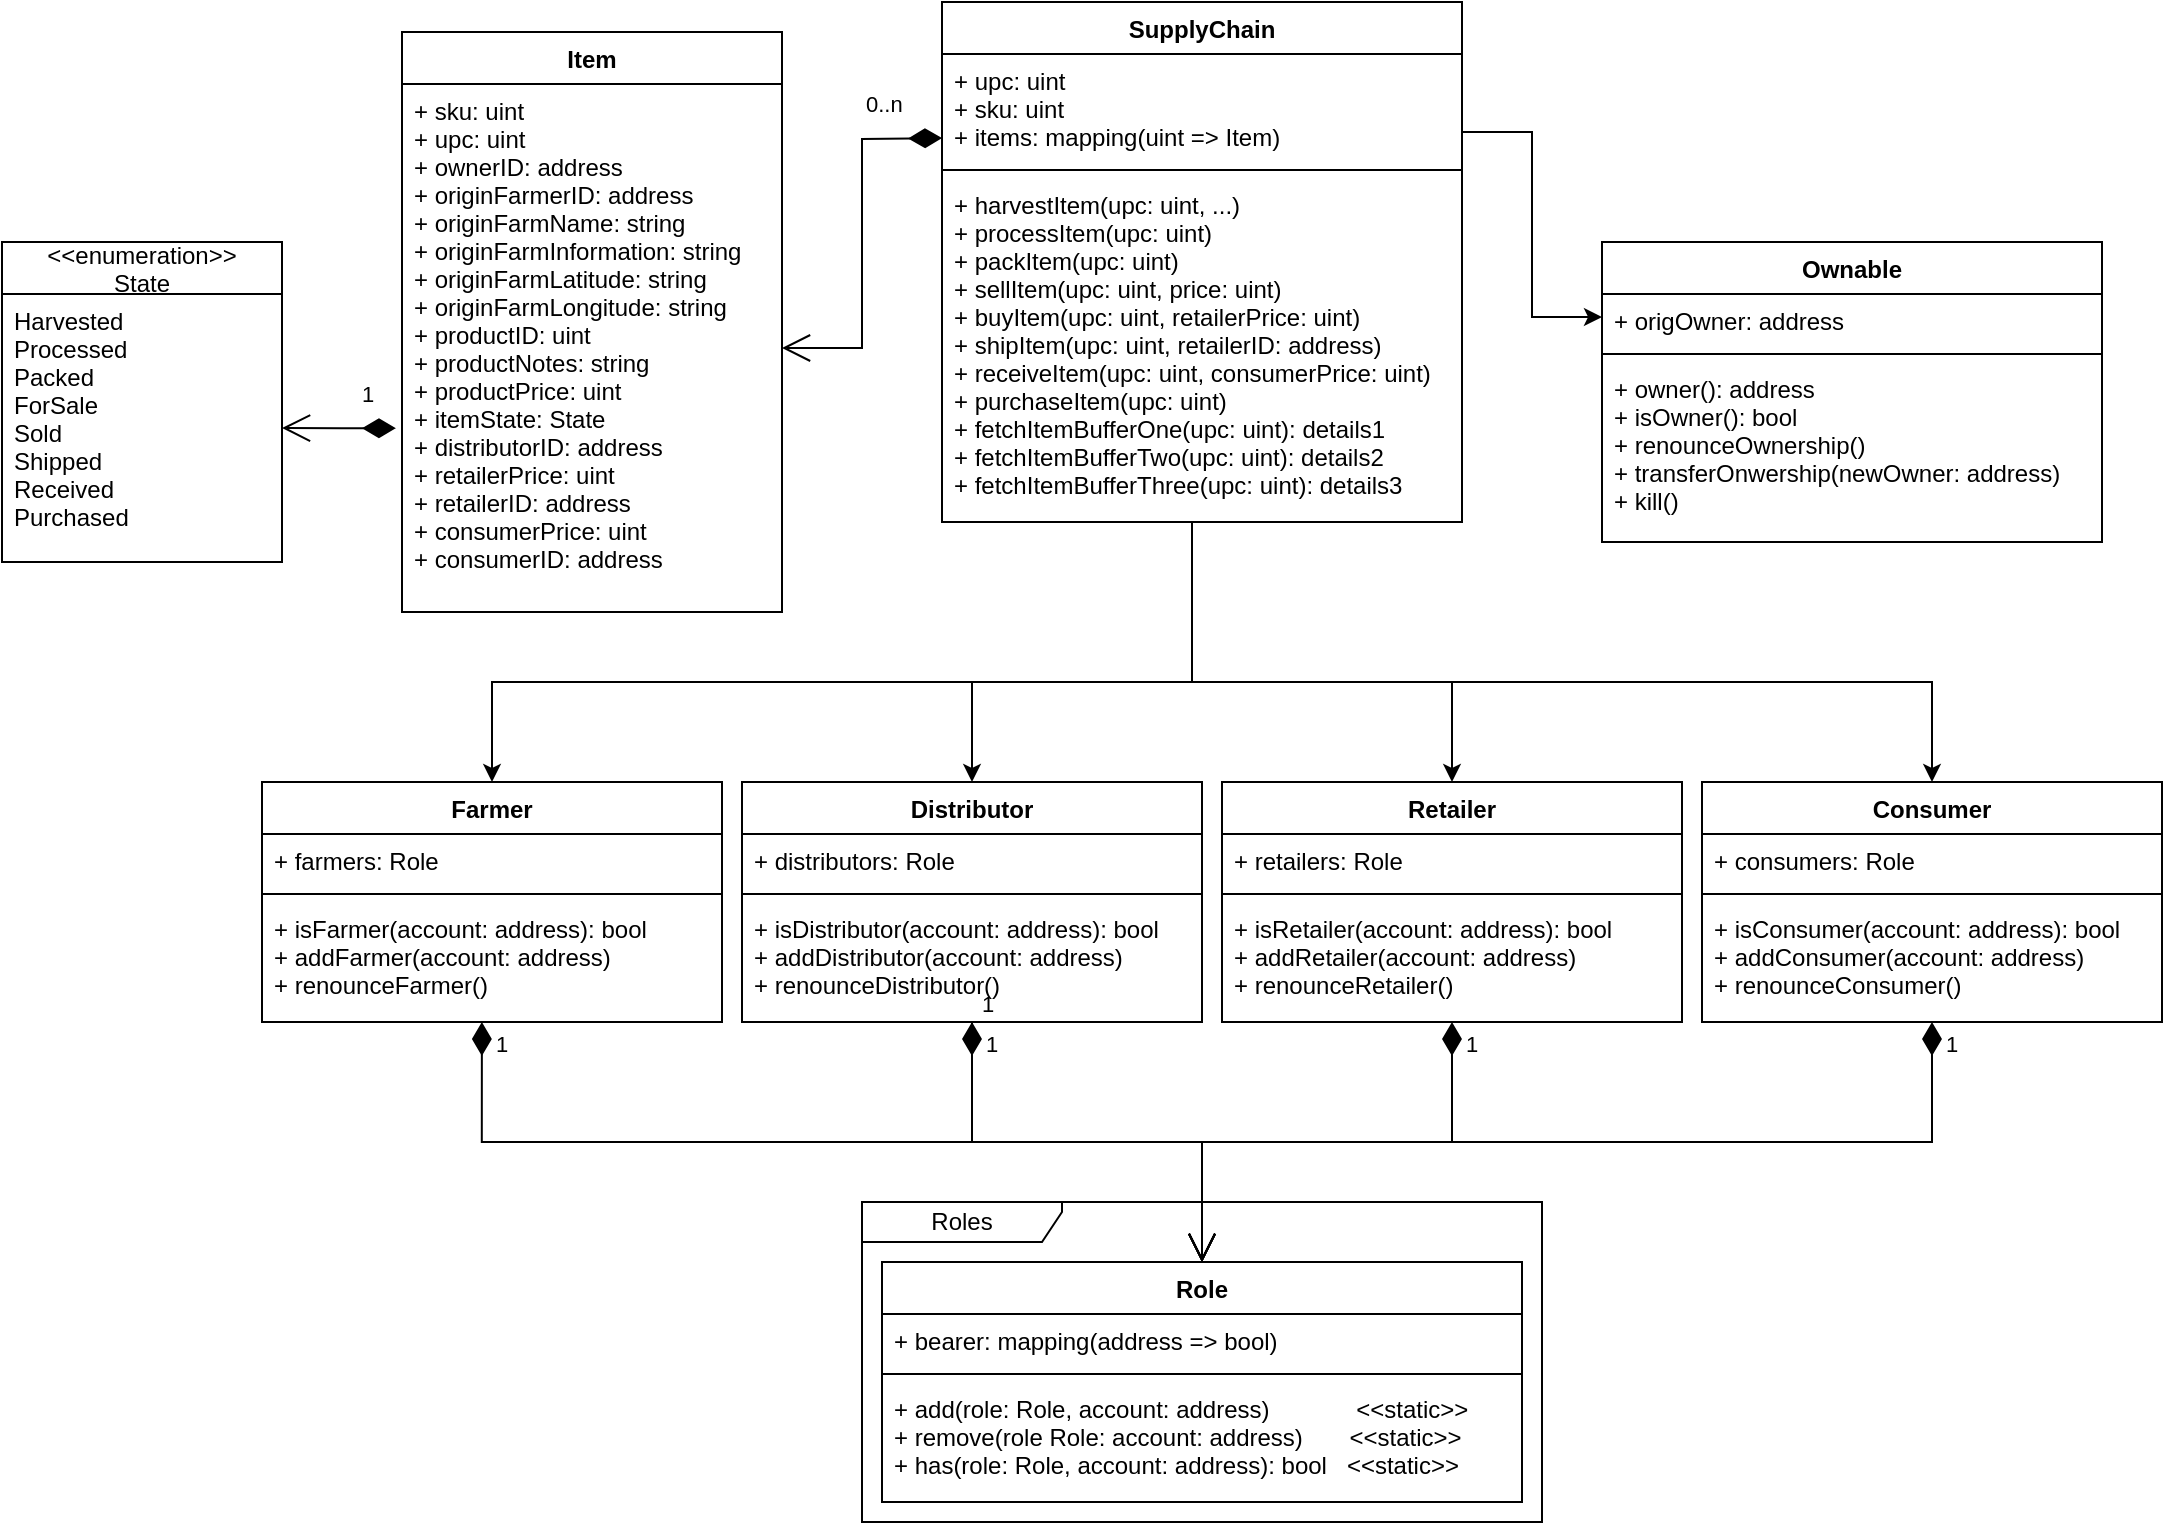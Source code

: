<mxfile version="15.8.6" type="device"><diagram name="Page-1" id="0783ab3e-0a74-02c8-0abd-f7b4e66b4bec"><mxGraphModel dx="1422" dy="752" grid="1" gridSize="10" guides="1" tooltips="1" connect="1" arrows="1" fold="1" page="1" pageScale="1" pageWidth="850" pageHeight="1100" background="none" math="0" shadow="0"><root><mxCell id="0"/><mxCell id="1" parent="0"/><mxCell id="DlT9z5k3GYsCIGhqba7K-184" value="Roles" style="shape=umlFrame;whiteSpace=wrap;html=1;width=100;height=20;" vertex="1" parent="1"><mxGeometry x="560" y="740" width="340" height="160" as="geometry"/></mxCell><mxCell id="DlT9z5k3GYsCIGhqba7K-171" style="edgeStyle=orthogonalEdgeStyle;rounded=0;orthogonalLoop=1;jettySize=auto;html=1;exitX=0.5;exitY=1;exitDx=0;exitDy=0;entryX=0.5;entryY=0;entryDx=0;entryDy=0;" edge="1" parent="1" source="DlT9z5k3GYsCIGhqba7K-146" target="DlT9z5k3GYsCIGhqba7K-154"><mxGeometry relative="1" as="geometry"><Array as="points"><mxPoint x="725" y="480"/><mxPoint x="375" y="480"/></Array></mxGeometry></mxCell><mxCell id="DlT9z5k3GYsCIGhqba7K-172" style="edgeStyle=orthogonalEdgeStyle;rounded=0;orthogonalLoop=1;jettySize=auto;html=1;exitX=0.5;exitY=1;exitDx=0;exitDy=0;entryX=0.5;entryY=0;entryDx=0;entryDy=0;" edge="1" parent="1" source="DlT9z5k3GYsCIGhqba7K-146" target="DlT9z5k3GYsCIGhqba7K-158"><mxGeometry relative="1" as="geometry"><Array as="points"><mxPoint x="725" y="480"/><mxPoint x="615" y="480"/></Array></mxGeometry></mxCell><mxCell id="DlT9z5k3GYsCIGhqba7K-173" style="edgeStyle=orthogonalEdgeStyle;rounded=0;orthogonalLoop=1;jettySize=auto;html=1;exitX=0.5;exitY=1;exitDx=0;exitDy=0;entryX=0.5;entryY=0;entryDx=0;entryDy=0;" edge="1" parent="1" source="DlT9z5k3GYsCIGhqba7K-146" target="DlT9z5k3GYsCIGhqba7K-162"><mxGeometry relative="1" as="geometry"><Array as="points"><mxPoint x="725" y="480"/><mxPoint x="855" y="480"/></Array></mxGeometry></mxCell><mxCell id="DlT9z5k3GYsCIGhqba7K-175" style="edgeStyle=orthogonalEdgeStyle;rounded=0;orthogonalLoop=1;jettySize=auto;html=1;exitX=1;exitY=0.25;exitDx=0;exitDy=0;entryX=0;entryY=0.25;entryDx=0;entryDy=0;" edge="1" parent="1" source="DlT9z5k3GYsCIGhqba7K-146" target="DlT9z5k3GYsCIGhqba7K-150"><mxGeometry relative="1" as="geometry"/></mxCell><mxCell id="DlT9z5k3GYsCIGhqba7K-176" style="edgeStyle=orthogonalEdgeStyle;rounded=0;orthogonalLoop=1;jettySize=auto;html=1;exitX=0.5;exitY=1;exitDx=0;exitDy=0;entryX=0.5;entryY=0;entryDx=0;entryDy=0;" edge="1" parent="1" source="DlT9z5k3GYsCIGhqba7K-146" target="DlT9z5k3GYsCIGhqba7K-166"><mxGeometry relative="1" as="geometry"><Array as="points"><mxPoint x="725" y="480"/><mxPoint x="1095" y="480"/></Array></mxGeometry></mxCell><mxCell id="DlT9z5k3GYsCIGhqba7K-146" value="SupplyChain" style="swimlane;fontStyle=1;align=center;verticalAlign=top;childLayout=stackLayout;horizontal=1;startSize=26;horizontalStack=0;resizeParent=1;resizeParentMax=0;resizeLast=0;collapsible=1;marginBottom=0;" vertex="1" parent="1"><mxGeometry x="600" y="140" width="260" height="260" as="geometry"/></mxCell><mxCell id="DlT9z5k3GYsCIGhqba7K-147" value="+ upc: uint&#xA;+ sku: uint&#xA;+ items: mapping(uint =&gt; Item)&#xA;" style="text;strokeColor=none;fillColor=none;align=left;verticalAlign=top;spacingLeft=4;spacingRight=4;overflow=hidden;rotatable=0;points=[[0,0.5],[1,0.5]];portConstraint=eastwest;" vertex="1" parent="DlT9z5k3GYsCIGhqba7K-146"><mxGeometry y="26" width="260" height="54" as="geometry"/></mxCell><mxCell id="DlT9z5k3GYsCIGhqba7K-148" value="" style="line;strokeWidth=1;fillColor=none;align=left;verticalAlign=middle;spacingTop=-1;spacingLeft=3;spacingRight=3;rotatable=0;labelPosition=right;points=[];portConstraint=eastwest;" vertex="1" parent="DlT9z5k3GYsCIGhqba7K-146"><mxGeometry y="80" width="260" height="8" as="geometry"/></mxCell><mxCell id="DlT9z5k3GYsCIGhqba7K-149" value="+ harvestItem(upc: uint, ...)&#xA;+ processItem(upc: uint)&#xA;+ packItem(upc: uint)&#xA;+ sellItem(upc: uint, price: uint)&#xA;+ buyItem(upc: uint, retailerPrice: uint)&#xA;+ shipItem(upc: uint, retailerID: address)&#xA;+ receiveItem(upc: uint, consumerPrice: uint)&#xA;+ purchaseItem(upc: uint)&#xA;+ fetchItemBufferOne(upc: uint): details1&#xA;+ fetchItemBufferTwo(upc: uint): details2&#xA;+ fetchItemBufferThree(upc: uint): details3&#xA;" style="text;strokeColor=none;fillColor=none;align=left;verticalAlign=top;spacingLeft=4;spacingRight=4;overflow=hidden;rotatable=0;points=[[0,0.5],[1,0.5]];portConstraint=eastwest;" vertex="1" parent="DlT9z5k3GYsCIGhqba7K-146"><mxGeometry y="88" width="260" height="172" as="geometry"/></mxCell><mxCell id="DlT9z5k3GYsCIGhqba7K-150" value="Ownable" style="swimlane;fontStyle=1;align=center;verticalAlign=top;childLayout=stackLayout;horizontal=1;startSize=26;horizontalStack=0;resizeParent=1;resizeParentMax=0;resizeLast=0;collapsible=1;marginBottom=0;" vertex="1" parent="1"><mxGeometry x="930" y="260" width="250" height="150" as="geometry"/></mxCell><mxCell id="DlT9z5k3GYsCIGhqba7K-151" value="+ origOwner: address" style="text;strokeColor=none;fillColor=none;align=left;verticalAlign=top;spacingLeft=4;spacingRight=4;overflow=hidden;rotatable=0;points=[[0,0.5],[1,0.5]];portConstraint=eastwest;" vertex="1" parent="DlT9z5k3GYsCIGhqba7K-150"><mxGeometry y="26" width="250" height="26" as="geometry"/></mxCell><mxCell id="DlT9z5k3GYsCIGhqba7K-152" value="" style="line;strokeWidth=1;fillColor=none;align=left;verticalAlign=middle;spacingTop=-1;spacingLeft=3;spacingRight=3;rotatable=0;labelPosition=right;points=[];portConstraint=eastwest;" vertex="1" parent="DlT9z5k3GYsCIGhqba7K-150"><mxGeometry y="52" width="250" height="8" as="geometry"/></mxCell><mxCell id="DlT9z5k3GYsCIGhqba7K-153" value="+ owner(): address&#xA;+ isOwner(): bool&#xA;+ renounceOwnership()&#xA;+ transferOnwership(newOwner: address)&#xA;+ kill()&#xA;" style="text;strokeColor=none;fillColor=none;align=left;verticalAlign=top;spacingLeft=4;spacingRight=4;overflow=hidden;rotatable=0;points=[[0,0.5],[1,0.5]];portConstraint=eastwest;" vertex="1" parent="DlT9z5k3GYsCIGhqba7K-150"><mxGeometry y="60" width="250" height="90" as="geometry"/></mxCell><mxCell id="DlT9z5k3GYsCIGhqba7K-154" value="Farmer" style="swimlane;fontStyle=1;align=center;verticalAlign=top;childLayout=stackLayout;horizontal=1;startSize=26;horizontalStack=0;resizeParent=1;resizeParentMax=0;resizeLast=0;collapsible=1;marginBottom=0;" vertex="1" parent="1"><mxGeometry x="260" y="530" width="230" height="120" as="geometry"/></mxCell><mxCell id="DlT9z5k3GYsCIGhqba7K-155" value="+ farmers: Role" style="text;strokeColor=none;fillColor=none;align=left;verticalAlign=top;spacingLeft=4;spacingRight=4;overflow=hidden;rotatable=0;points=[[0,0.5],[1,0.5]];portConstraint=eastwest;" vertex="1" parent="DlT9z5k3GYsCIGhqba7K-154"><mxGeometry y="26" width="230" height="26" as="geometry"/></mxCell><mxCell id="DlT9z5k3GYsCIGhqba7K-156" value="" style="line;strokeWidth=1;fillColor=none;align=left;verticalAlign=middle;spacingTop=-1;spacingLeft=3;spacingRight=3;rotatable=0;labelPosition=right;points=[];portConstraint=eastwest;" vertex="1" parent="DlT9z5k3GYsCIGhqba7K-154"><mxGeometry y="52" width="230" height="8" as="geometry"/></mxCell><mxCell id="DlT9z5k3GYsCIGhqba7K-157" value="+ isFarmer(account: address): bool&#xA;+ addFarmer(account: address)&#xA;+ renounceFarmer()&#xA;" style="text;strokeColor=none;fillColor=none;align=left;verticalAlign=top;spacingLeft=4;spacingRight=4;overflow=hidden;rotatable=0;points=[[0,0.5],[1,0.5]];portConstraint=eastwest;" vertex="1" parent="DlT9z5k3GYsCIGhqba7K-154"><mxGeometry y="60" width="230" height="60" as="geometry"/></mxCell><mxCell id="DlT9z5k3GYsCIGhqba7K-162" value="Retailer" style="swimlane;fontStyle=1;align=center;verticalAlign=top;childLayout=stackLayout;horizontal=1;startSize=26;horizontalStack=0;resizeParent=1;resizeParentMax=0;resizeLast=0;collapsible=1;marginBottom=0;" vertex="1" parent="1"><mxGeometry x="740" y="530" width="230" height="120" as="geometry"/></mxCell><mxCell id="DlT9z5k3GYsCIGhqba7K-163" value="+ retailers: Role" style="text;strokeColor=none;fillColor=none;align=left;verticalAlign=top;spacingLeft=4;spacingRight=4;overflow=hidden;rotatable=0;points=[[0,0.5],[1,0.5]];portConstraint=eastwest;" vertex="1" parent="DlT9z5k3GYsCIGhqba7K-162"><mxGeometry y="26" width="230" height="26" as="geometry"/></mxCell><mxCell id="DlT9z5k3GYsCIGhqba7K-164" value="" style="line;strokeWidth=1;fillColor=none;align=left;verticalAlign=middle;spacingTop=-1;spacingLeft=3;spacingRight=3;rotatable=0;labelPosition=right;points=[];portConstraint=eastwest;" vertex="1" parent="DlT9z5k3GYsCIGhqba7K-162"><mxGeometry y="52" width="230" height="8" as="geometry"/></mxCell><mxCell id="DlT9z5k3GYsCIGhqba7K-165" value="+ isRetailer(account: address): bool&#xA;+ addRetailer(account: address)&#xA;+ renounceRetailer()&#xA;&#xA;&#xA;&#xA;&#xA;" style="text;strokeColor=none;fillColor=none;align=left;verticalAlign=top;spacingLeft=4;spacingRight=4;overflow=hidden;rotatable=0;points=[[0,0.5],[1,0.5]];portConstraint=eastwest;" vertex="1" parent="DlT9z5k3GYsCIGhqba7K-162"><mxGeometry y="60" width="230" height="60" as="geometry"/></mxCell><mxCell id="DlT9z5k3GYsCIGhqba7K-166" value="Consumer" style="swimlane;fontStyle=1;align=center;verticalAlign=top;childLayout=stackLayout;horizontal=1;startSize=26;horizontalStack=0;resizeParent=1;resizeParentMax=0;resizeLast=0;collapsible=1;marginBottom=0;" vertex="1" parent="1"><mxGeometry x="980" y="530" width="230" height="120" as="geometry"/></mxCell><mxCell id="DlT9z5k3GYsCIGhqba7K-167" value="+ consumers: Role" style="text;strokeColor=none;fillColor=none;align=left;verticalAlign=top;spacingLeft=4;spacingRight=4;overflow=hidden;rotatable=0;points=[[0,0.5],[1,0.5]];portConstraint=eastwest;" vertex="1" parent="DlT9z5k3GYsCIGhqba7K-166"><mxGeometry y="26" width="230" height="26" as="geometry"/></mxCell><mxCell id="DlT9z5k3GYsCIGhqba7K-168" value="" style="line;strokeWidth=1;fillColor=none;align=left;verticalAlign=middle;spacingTop=-1;spacingLeft=3;spacingRight=3;rotatable=0;labelPosition=right;points=[];portConstraint=eastwest;" vertex="1" parent="DlT9z5k3GYsCIGhqba7K-166"><mxGeometry y="52" width="230" height="8" as="geometry"/></mxCell><mxCell id="DlT9z5k3GYsCIGhqba7K-169" value="+ isConsumer(account: address): bool&#xA;+ addConsumer(account: address)&#xA;+ renounceConsumer()&#xA;&#xA;&#xA;&#xA;&#xA;" style="text;strokeColor=none;fillColor=none;align=left;verticalAlign=top;spacingLeft=4;spacingRight=4;overflow=hidden;rotatable=0;points=[[0,0.5],[1,0.5]];portConstraint=eastwest;" vertex="1" parent="DlT9z5k3GYsCIGhqba7K-166"><mxGeometry y="60" width="230" height="60" as="geometry"/></mxCell><mxCell id="DlT9z5k3GYsCIGhqba7K-180" value="1" style="endArrow=open;html=1;endSize=12;startArrow=none;startSize=14;startFill=1;edgeStyle=orthogonalEdgeStyle;align=left;verticalAlign=bottom;rounded=0;exitX=0.5;exitY=1;exitDx=0;exitDy=0;entryX=0.5;entryY=0;entryDx=0;entryDy=0;" edge="1" parent="1" source="DlT9z5k3GYsCIGhqba7K-158" target="DlT9z5k3GYsCIGhqba7K-185"><mxGeometry x="-1" y="3" relative="1" as="geometry"><mxPoint x="420" y="650" as="sourcePoint"/><mxPoint x="660" y="740" as="targetPoint"/></mxGeometry></mxCell><mxCell id="DlT9z5k3GYsCIGhqba7K-181" value="1" style="endArrow=open;html=1;endSize=12;startArrow=diamondThin;startSize=14;startFill=1;edgeStyle=orthogonalEdgeStyle;align=left;verticalAlign=bottom;rounded=0;exitX=0.5;exitY=1;exitDx=0;exitDy=0;" edge="1" parent="1" source="DlT9z5k3GYsCIGhqba7K-158" target="DlT9z5k3GYsCIGhqba7K-185"><mxGeometry x="-0.83" y="5" relative="1" as="geometry"><mxPoint x="420" y="650" as="sourcePoint"/><mxPoint x="660" y="740" as="targetPoint"/><mxPoint as="offset"/></mxGeometry></mxCell><mxCell id="DlT9z5k3GYsCIGhqba7K-182" value="1" style="endArrow=open;html=1;endSize=12;startArrow=diamondThin;startSize=14;startFill=1;edgeStyle=orthogonalEdgeStyle;align=left;verticalAlign=bottom;rounded=0;exitX=0.5;exitY=1;exitDx=0;exitDy=0;entryX=0.5;entryY=0;entryDx=0;entryDy=0;" edge="1" parent="1" source="DlT9z5k3GYsCIGhqba7K-162" target="DlT9z5k3GYsCIGhqba7K-185"><mxGeometry x="-0.837" y="5" relative="1" as="geometry"><mxPoint x="420" y="650" as="sourcePoint"/><mxPoint x="660" y="850" as="targetPoint"/><mxPoint as="offset"/></mxGeometry></mxCell><mxCell id="DlT9z5k3GYsCIGhqba7K-183" value="1" style="endArrow=open;html=1;endSize=12;startArrow=diamondThin;startSize=14;startFill=1;edgeStyle=orthogonalEdgeStyle;align=left;verticalAlign=bottom;rounded=0;exitX=0.5;exitY=1;exitDx=0;exitDy=0;entryX=0.5;entryY=0;entryDx=0;entryDy=0;" edge="1" parent="1" source="DlT9z5k3GYsCIGhqba7K-166" target="DlT9z5k3GYsCIGhqba7K-185"><mxGeometry x="-0.917" y="5" relative="1" as="geometry"><mxPoint x="420" y="650" as="sourcePoint"/><mxPoint x="660" y="850" as="targetPoint"/><mxPoint as="offset"/></mxGeometry></mxCell><mxCell id="DlT9z5k3GYsCIGhqba7K-185" value="Role" style="swimlane;fontStyle=1;align=center;verticalAlign=top;childLayout=stackLayout;horizontal=1;startSize=26;horizontalStack=0;resizeParent=1;resizeParentMax=0;resizeLast=0;collapsible=1;marginBottom=0;" vertex="1" parent="1"><mxGeometry x="570" y="770" width="320" height="120" as="geometry"/></mxCell><mxCell id="DlT9z5k3GYsCIGhqba7K-186" value="+ bearer: mapping(address =&gt; bool)" style="text;strokeColor=none;fillColor=none;align=left;verticalAlign=top;spacingLeft=4;spacingRight=4;overflow=hidden;rotatable=0;points=[[0,0.5],[1,0.5]];portConstraint=eastwest;" vertex="1" parent="DlT9z5k3GYsCIGhqba7K-185"><mxGeometry y="26" width="320" height="26" as="geometry"/></mxCell><mxCell id="DlT9z5k3GYsCIGhqba7K-187" value="" style="line;strokeWidth=1;fillColor=none;align=left;verticalAlign=middle;spacingTop=-1;spacingLeft=3;spacingRight=3;rotatable=0;labelPosition=right;points=[];portConstraint=eastwest;" vertex="1" parent="DlT9z5k3GYsCIGhqba7K-185"><mxGeometry y="52" width="320" height="8" as="geometry"/></mxCell><mxCell id="DlT9z5k3GYsCIGhqba7K-188" value="+ add(role: Role, account: address)             &lt;&lt;static&gt;&gt;&#xA;+ remove(role Role: account: address)       &lt;&lt;static&gt;&gt;&#xA;+ has(role: Role, account: address): bool   &lt;&lt;static&gt;&gt;&#xA;" style="text;strokeColor=none;fillColor=none;align=left;verticalAlign=top;spacingLeft=4;spacingRight=4;overflow=hidden;rotatable=0;points=[[0,0.5],[1,0.5]];portConstraint=eastwest;" vertex="1" parent="DlT9z5k3GYsCIGhqba7K-185"><mxGeometry y="60" width="320" height="60" as="geometry"/></mxCell><mxCell id="DlT9z5k3GYsCIGhqba7K-158" value="Distributor" style="swimlane;fontStyle=1;align=center;verticalAlign=top;childLayout=stackLayout;horizontal=1;startSize=26;horizontalStack=0;resizeParent=1;resizeParentMax=0;resizeLast=0;collapsible=1;marginBottom=0;" vertex="1" parent="1"><mxGeometry x="500" y="530" width="230" height="120" as="geometry"/></mxCell><mxCell id="DlT9z5k3GYsCIGhqba7K-159" value="+ distributors: Role" style="text;strokeColor=none;fillColor=none;align=left;verticalAlign=top;spacingLeft=4;spacingRight=4;overflow=hidden;rotatable=0;points=[[0,0.5],[1,0.5]];portConstraint=eastwest;" vertex="1" parent="DlT9z5k3GYsCIGhqba7K-158"><mxGeometry y="26" width="230" height="26" as="geometry"/></mxCell><mxCell id="DlT9z5k3GYsCIGhqba7K-160" value="" style="line;strokeWidth=1;fillColor=none;align=left;verticalAlign=middle;spacingTop=-1;spacingLeft=3;spacingRight=3;rotatable=0;labelPosition=right;points=[];portConstraint=eastwest;" vertex="1" parent="DlT9z5k3GYsCIGhqba7K-158"><mxGeometry y="52" width="230" height="8" as="geometry"/></mxCell><mxCell id="DlT9z5k3GYsCIGhqba7K-161" value="+ isDistributor(account: address): bool&#xA;+ addDistributor(account: address)&#xA;+ renounceDistributor()&#xA;&#xA;&#xA;" style="text;strokeColor=none;fillColor=none;align=left;verticalAlign=top;spacingLeft=4;spacingRight=4;overflow=hidden;rotatable=0;points=[[0,0.5],[1,0.5]];portConstraint=eastwest;" vertex="1" parent="DlT9z5k3GYsCIGhqba7K-158"><mxGeometry y="60" width="230" height="60" as="geometry"/></mxCell><mxCell id="DlT9z5k3GYsCIGhqba7K-193" value="1" style="endArrow=open;html=1;endSize=12;startArrow=diamondThin;startSize=14;startFill=1;edgeStyle=orthogonalEdgeStyle;align=left;verticalAlign=bottom;rounded=0;entryX=0.5;entryY=0;entryDx=0;entryDy=0;exitX=0.478;exitY=1;exitDx=0;exitDy=0;exitPerimeter=0;" edge="1" parent="1" source="DlT9z5k3GYsCIGhqba7K-157" target="DlT9z5k3GYsCIGhqba7K-185"><mxGeometry x="-0.917" y="5" relative="1" as="geometry"><mxPoint x="420" y="680" as="sourcePoint"/><mxPoint x="580" y="680" as="targetPoint"/><mxPoint as="offset"/></mxGeometry></mxCell><mxCell id="DlT9z5k3GYsCIGhqba7K-198" value="Item" style="swimlane;fontStyle=1;align=center;verticalAlign=top;childLayout=stackLayout;horizontal=1;startSize=26;horizontalStack=0;resizeParent=1;resizeParentMax=0;resizeLast=0;collapsible=1;marginBottom=0;" vertex="1" parent="1"><mxGeometry x="330" y="155" width="190" height="290" as="geometry"/></mxCell><mxCell id="DlT9z5k3GYsCIGhqba7K-199" value="+ sku: uint&#xA;+ upc: uint&#xA;+ ownerID: address&#xA;+ originFarmerID: address&#xA;+ originFarmName: string&#xA;+ originFarmInformation: string&#xA;+ originFarmLatitude: string&#xA;+ originFarmLongitude: string&#xA;+ productID: uint&#xA;+ productNotes: string&#xA;+ productPrice: uint&#xA;+ itemState: State&#xA;+ distributorID: address&#xA;+ retailerPrice: uint&#xA;+ retailerID: address&#xA;+ consumerPrice: uint&#xA;+ consumerID: address&#xA;" style="text;strokeColor=none;fillColor=none;align=left;verticalAlign=top;spacingLeft=4;spacingRight=4;overflow=hidden;rotatable=0;points=[[0,0.5],[1,0.5]];portConstraint=eastwest;" vertex="1" parent="DlT9z5k3GYsCIGhqba7K-198"><mxGeometry y="26" width="190" height="264" as="geometry"/></mxCell><mxCell id="DlT9z5k3GYsCIGhqba7K-202" value="0..n" style="endArrow=open;html=1;endSize=12;startArrow=diamondThin;startSize=14;startFill=1;edgeStyle=orthogonalEdgeStyle;align=left;verticalAlign=bottom;rounded=0;" edge="1" parent="1" target="DlT9z5k3GYsCIGhqba7K-199"><mxGeometry x="-0.571" y="-8" relative="1" as="geometry"><mxPoint x="600" y="208" as="sourcePoint"/><mxPoint x="670" y="340" as="targetPoint"/><mxPoint as="offset"/></mxGeometry></mxCell><mxCell id="DlT9z5k3GYsCIGhqba7K-203" value="&lt;&lt;enumeration&gt;&gt;&#xA;State" style="swimlane;fontStyle=0;childLayout=stackLayout;horizontal=1;startSize=26;fillColor=none;horizontalStack=0;resizeParent=1;resizeParentMax=0;resizeLast=0;collapsible=1;marginBottom=0;" vertex="1" parent="1"><mxGeometry x="130" y="260" width="140" height="160" as="geometry"/></mxCell><mxCell id="DlT9z5k3GYsCIGhqba7K-204" value="Harvested&#xA;Processed&#xA;Packed&#xA;ForSale&#xA;Sold&#xA;Shipped&#xA;Received&#xA;Purchased&#xA;" style="text;strokeColor=none;fillColor=none;align=left;verticalAlign=top;spacingLeft=4;spacingRight=4;overflow=hidden;rotatable=0;points=[[0,0.5],[1,0.5]];portConstraint=eastwest;" vertex="1" parent="DlT9z5k3GYsCIGhqba7K-203"><mxGeometry y="26" width="140" height="134" as="geometry"/></mxCell><mxCell id="DlT9z5k3GYsCIGhqba7K-208" value="1" style="endArrow=open;html=1;endSize=12;startArrow=diamondThin;startSize=14;startFill=1;edgeStyle=orthogonalEdgeStyle;align=left;verticalAlign=bottom;rounded=0;exitX=-0.016;exitY=0.652;exitDx=0;exitDy=0;entryX=1;entryY=0.5;entryDx=0;entryDy=0;exitPerimeter=0;" edge="1" parent="1" source="DlT9z5k3GYsCIGhqba7K-199" target="DlT9z5k3GYsCIGhqba7K-204"><mxGeometry x="-0.345" y="-8" relative="1" as="geometry"><mxPoint x="510" y="400" as="sourcePoint"/><mxPoint x="670" y="400" as="targetPoint"/><mxPoint as="offset"/></mxGeometry></mxCell></root></mxGraphModel></diagram></mxfile>
